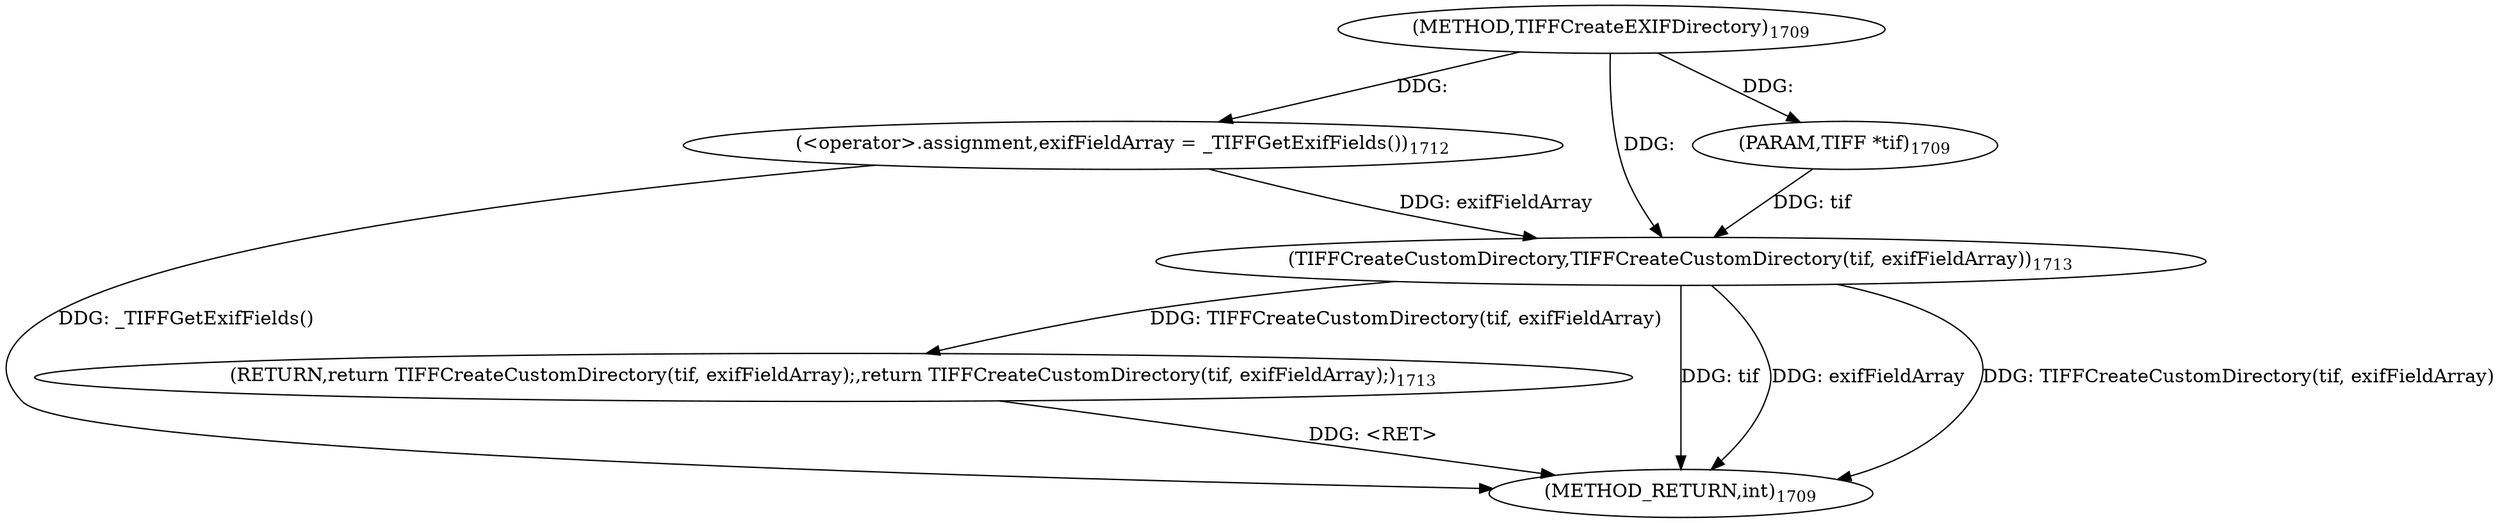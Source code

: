 digraph "TIFFCreateEXIFDirectory" {  
"43701" [label = <(METHOD,TIFFCreateEXIFDirectory)<SUB>1709</SUB>> ]
"43712" [label = <(METHOD_RETURN,int)<SUB>1709</SUB>> ]
"43702" [label = <(PARAM,TIFF *tif)<SUB>1709</SUB>> ]
"43705" [label = <(&lt;operator&gt;.assignment,exifFieldArray = _TIFFGetExifFields())<SUB>1712</SUB>> ]
"43708" [label = <(RETURN,return TIFFCreateCustomDirectory(tif, exifFieldArray);,return TIFFCreateCustomDirectory(tif, exifFieldArray);)<SUB>1713</SUB>> ]
"43709" [label = <(TIFFCreateCustomDirectory,TIFFCreateCustomDirectory(tif, exifFieldArray))<SUB>1713</SUB>> ]
  "43708" -> "43712"  [ label = "DDG: &lt;RET&gt;"] 
  "43705" -> "43712"  [ label = "DDG: _TIFFGetExifFields()"] 
  "43709" -> "43712"  [ label = "DDG: tif"] 
  "43709" -> "43712"  [ label = "DDG: exifFieldArray"] 
  "43709" -> "43712"  [ label = "DDG: TIFFCreateCustomDirectory(tif, exifFieldArray)"] 
  "43701" -> "43702"  [ label = "DDG: "] 
  "43701" -> "43705"  [ label = "DDG: "] 
  "43709" -> "43708"  [ label = "DDG: TIFFCreateCustomDirectory(tif, exifFieldArray)"] 
  "43702" -> "43709"  [ label = "DDG: tif"] 
  "43701" -> "43709"  [ label = "DDG: "] 
  "43705" -> "43709"  [ label = "DDG: exifFieldArray"] 
}
